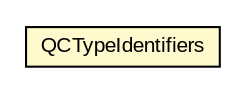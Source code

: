 #!/usr/local/bin/dot
#
# Class diagram 
# Generated by UMLGraph version R5_6-24-gf6e263 (http://www.umlgraph.org/)
#

digraph G {
	edge [fontname="arial",fontsize=10,labelfontname="arial",labelfontsize=10];
	node [fontname="arial",fontsize=10,shape=plaintext];
	nodesep=0.25;
	ranksep=0.5;
	// eu.europa.esig.dss.validation.process.qualification.certificate.checks.QCTypeIdentifiers
	c528966 [label=<<table title="eu.europa.esig.dss.validation.process.qualification.certificate.checks.QCTypeIdentifiers" border="0" cellborder="1" cellspacing="0" cellpadding="2" port="p" bgcolor="lemonChiffon" href="./QCTypeIdentifiers.html">
		<tr><td><table border="0" cellspacing="0" cellpadding="1">
<tr><td align="center" balign="center"> QCTypeIdentifiers </td></tr>
		</table></td></tr>
		</table>>, URL="./QCTypeIdentifiers.html", fontname="arial", fontcolor="black", fontsize=10.0];
}


